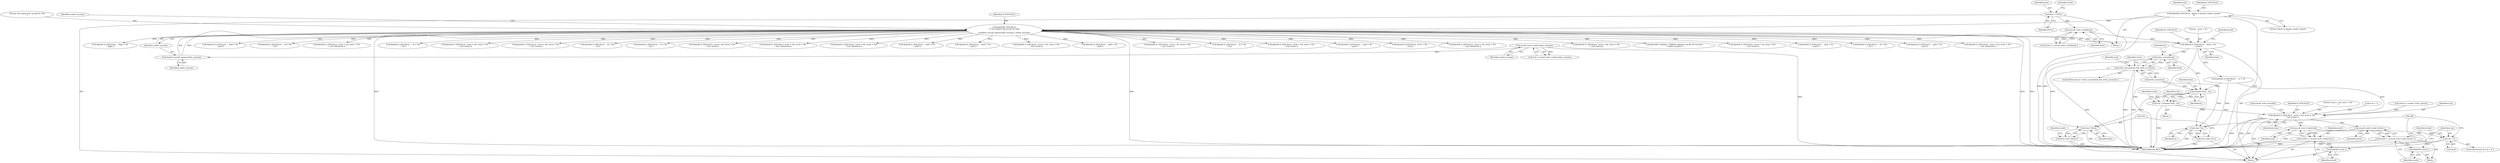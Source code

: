 digraph "0_htcondor_5e5571d1a431eb3c61977b6dd6ec90186ef79867_4@API" {
"1001246" [label="(Call,write_access(from))"];
"1001225" [label="(Call,dprintf( D_SYSCALLS, \"  from = %s\n\", from ))"];
"1000224" [label="(Call,dprintf(D_SYSCALLS,\n\t\t\"Got request for syscall %s (%d)\n\",\n\t\tshadow_syscall_name(condor_sysnum), condor_sysnum))"];
"1000158" [label="(Call,dprintf(D_SYSCALLS, \"About to decode condor_sysnum\n\"))"];
"1000227" [label="(Call,shadow_syscall_name(condor_sysnum))"];
"1000163" [label="(Call,syscall_sock->code(condor_sysnum))"];
"1001221" [label="(Call,syscall_sock->code(from))"];
"1001216" [label="(Call,from = NULL)"];
"1001245" [label="(Call,write_access(from) && write_access(to))"];
"1001256" [label="(Call,rename( from , to))"];
"1001254" [label="(Call,rval = rename( from , to))"];
"1001273" [label="(Call,dprintf( D_SYSCALLS, \"\trval = %d, errno = %d\n\", rval, terrno ))"];
"1001281" [label="(Call,syscall_sock->code(rval))"];
"1001279" [label="(Call,result = ( syscall_sock->code(rval) ))"];
"1001283" [label="(Call,ASSERT( result ))"];
"1001286" [label="(Call,rval < 0)"];
"1001292" [label="(Call,syscall_sock->code( terrno ))"];
"1001290" [label="(Call,result = ( syscall_sock->code( terrno ) ))"];
"1001294" [label="(Call,ASSERT( result ))"];
"1001297" [label="(Call,(char *)to)"];
"1001296" [label="(Call,free( (char *)to ))"];
"1001301" [label="(Call,(char *)from)"];
"1001300" [label="(Call,free( (char *)from ))"];
"1001252" [label="(Identifier,errno)"];
"1000637" [label="(Call,dprintf( D_SYSCALLS, \"\trval = %d, errno = %d\n\", rval, terrno ))"];
"1001470" [label="(Call,dprintf( D_SYSCALLS, \"  path = %s\n\", path ))"];
"1001281" [label="(Call,syscall_sock->code(rval))"];
"1001217" [label="(Identifier,from)"];
"1000227" [label="(Call,shadow_syscall_name(condor_sysnum))"];
"1001279" [label="(Call,result = ( syscall_sock->code(rval) ))"];
"1001291" [label="(Identifier,result)"];
"1001303" [label="(Identifier,from)"];
"1001294" [label="(Call,ASSERT( result ))"];
"1001339" [label="(Call,dprintf( D_SYSCALLS, \"\trval = %d, errno = %d\n\", rval, terrno ))"];
"1001227" [label="(Literal,\"  from = %s\n\")"];
"1001300" [label="(Call,free( (char *)from ))"];
"1001274" [label="(Identifier,D_SYSCALLS)"];
"1000793" [label="(Call,dprintf( D_SYSCALLS, \"  fd = %d\n\", fd ))"];
"1000161" [label="(Call,rval = syscall_sock->code(condor_sysnum))"];
"1000374" [label="(Call,dprintf( D_SYSCALLS, \"\trval = %d, errno = %d\n\", rval, terrno ))"];
"1001246" [label="(Call,write_access(from))"];
"1001216" [label="(Call,from = NULL)"];
"1000107" [label="(Block,)"];
"1001292" [label="(Call,syscall_sock->code( terrno ))"];
"1001247" [label="(Identifier,from)"];
"1001254" [label="(Call,rval = rename( from , to))"];
"1001221" [label="(Call,syscall_sock->code(from))"];
"1002289" [label="(Call,dprintf( D_SYSCALLS, \"  path = %s\n\", path ))"];
"1001682" [label="(Call,dprintf( D_SYSCALLS, \"\trval = %d\n\", rval ))"];
"1001275" [label="(Literal,\"\trval = %d, errno = %d\n\")"];
"1001288" [label="(Literal,0)"];
"1001220" [label="(Identifier,result)"];
"1001623" [label="(Call,dprintf( D_SYSCALLS, \"\trval = %d, errno = %d\n\", rval, (int)terrno ))"];
"1001289" [label="(Block,)"];
"1001305" [label="(Identifier,result)"];
"1000589" [label="(Call,dprintf( D_SYSCALLS, \"\trval = %d, errno = %d\n\", rval, terrno ))"];
"1002463" [label="(Call,dprintf(D_ALWAYS, \"ERROR: unknown syscall %d received\n\", condor_sysnum ))"];
"1000441" [label="(Call,dprintf( D_SYSCALLS, \"\trval = %d, errno = %d\n\", rval, terrno ))"];
"1001295" [label="(Identifier,result)"];
"1001141" [label="(Call,dprintf( D_SYSCALLS, \"  path = %s\n\", path ))"];
"1000225" [label="(Identifier,D_SYSCALLS)"];
"1001282" [label="(Identifier,rval)"];
"1001286" [label="(Call,rval < 0)"];
"1000162" [label="(Identifier,rval)"];
"1001290" [label="(Call,result = ( syscall_sock->code( terrno ) ))"];
"1001261" [label="(Call,rval = -1)"];
"1001287" [label="(Identifier,rval)"];
"1001284" [label="(Identifier,result)"];
"1001299" [label="(Identifier,to)"];
"1001280" [label="(Identifier,result)"];
"1001262" [label="(Identifier,rval)"];
"1000160" [label="(Literal,\"About to decode condor_sysnum\n\")"];
"1000164" [label="(Identifier,condor_sysnum)"];
"1001228" [label="(Identifier,from)"];
"1001283" [label="(Call,ASSERT( result ))"];
"1001301" [label="(Call,(char *)from)"];
"1001055" [label="(Call,dprintf( D_SYSCALLS, \"  fd = %d\n\", fd ))"];
"1001268" [label="(Call,terrno = (condor_errno_t)errno)"];
"1002373" [label="(Call,dprintf( D_SYSCALLS, \"  path = %s\n\", path ))"];
"1001730" [label="(Call,dprintf( D_SYSCALLS, \"\trval = %d, errno = %d\n\", rval, (int)terrno ))"];
"1000677" [label="(Call,dprintf( D_SYSCALLS, \"  flags = %d\n\", flags ))"];
"1002472" [label="(MethodReturn,RET)"];
"1001219" [label="(Call,result = ( syscall_sock->code(from) ))"];
"1001222" [label="(Identifier,from)"];
"1001248" [label="(Call,write_access(to))"];
"1001296" [label="(Call,free( (char *)to ))"];
"1001380" [label="(Call,dprintf( D_SYSCALLS, \"  path = %s\n\", path ))"];
"1000853" [label="(Call,dprintf( D_SYSCALLS, \"  fd = %d\n\", fd ))"];
"1001885" [label="(Call,dprintf( D_SYSCALLS, \"\trval = %d, errno = %d\n\", rval, (int)terrno ))"];
"1000226" [label="(Literal,\"Got request for syscall %s (%d)\n\")"];
"1001256" [label="(Call,rename( from , to))"];
"1001225" [label="(Call,dprintf( D_SYSCALLS, \"  from = %s\n\", from ))"];
"1000159" [label="(Identifier,D_SYSCALLS)"];
"1000955" [label="(Call,dprintf( D_SYSCALLS, \"  fd = %d\n\", fd ))"];
"1001277" [label="(Identifier,terrno)"];
"1001245" [label="(Call,write_access(from) && write_access(to))"];
"1001250" [label="(Block,)"];
"1000530" [label="(Call,dprintf( D_SYSCALLS, \"\trval = %d, errno = %d\n\", rval, terrno ))"];
"1001235" [label="(Call,dprintf( D_SYSCALLS, \"  to = %s\n\", to ))"];
"1000319" [label="(Call,dprintf( D_SYSCALLS, \"\trval = %d, errno = %d\n\", rval, terrno ))"];
"1000231" [label="(Identifier,condor_sysnum)"];
"1002018" [label="(Call,dprintf( D_SYSCALLS, \"  fd = %d\n\", fd ))"];
"1001249" [label="(Identifier,to)"];
"1000158" [label="(Call,dprintf(D_SYSCALLS, \"About to decode condor_sysnum\n\"))"];
"1001257" [label="(Identifier,from)"];
"1001285" [label="(ControlStructure,if( rval < 0 ))"];
"1001542" [label="(Call,dprintf( D_SYSCALLS, \"  fs = %d\n\", fd ))"];
"1000228" [label="(Identifier,condor_sysnum)"];
"1000261" [label="(Call,dprintf( D_SYSCALLS, \"\trval = %d, errno = %d\n\", rval, terrno ))"];
"1001276" [label="(Identifier,rval)"];
"1001278" [label="(Call,syscall_sock->encode())"];
"1000229" [label="(Identifier,condor_sysnum)"];
"1000163" [label="(Call,syscall_sock->code(condor_sysnum))"];
"1001258" [label="(Identifier,to)"];
"1001814" [label="(Call,dprintf( D_SYSCALLS, \"\trval = %d, errno = %d\n\", rval, (int)terrno ))"];
"1000224" [label="(Call,dprintf(D_SYSCALLS,\n\t\t\"Got request for syscall %s (%d)\n\",\n\t\tshadow_syscall_name(condor_sysnum), condor_sysnum))"];
"1001230" [label="(Identifier,result)"];
"1001961" [label="(Call,dprintf( D_SYSCALLS, \"\trval = %d, errno = %d\n\", rval, (int)terrno ))"];
"1001293" [label="(Identifier,terrno)"];
"1002112" [label="(Call,dprintf( D_SYSCALLS, \"  path = %s\n\", path ))"];
"1001273" [label="(Call,dprintf( D_SYSCALLS, \"\trval = %d, errno = %d\n\", rval, terrno ))"];
"1001226" [label="(Identifier,D_SYSCALLS)"];
"1001218" [label="(Identifier,NULL)"];
"1001297" [label="(Call,(char *)to)"];
"1002215" [label="(Call,dprintf( D_SYSCALLS, \"  path = %s\n\", path ))"];
"1001210" [label="(Block,)"];
"1001255" [label="(Identifier,rval)"];
"1001269" [label="(Identifier,terrno)"];
"1001244" [label="(ControlStructure,if ( write_access(from) && write_access(to) ))"];
"1001246" -> "1001245"  [label="AST: "];
"1001246" -> "1001247"  [label="CFG: "];
"1001247" -> "1001246"  [label="AST: "];
"1001249" -> "1001246"  [label="CFG: "];
"1001245" -> "1001246"  [label="CFG: "];
"1001246" -> "1001245"  [label="DDG: "];
"1001225" -> "1001246"  [label="DDG: "];
"1001246" -> "1001256"  [label="DDG: "];
"1001246" -> "1001301"  [label="DDG: "];
"1001225" -> "1001210"  [label="AST: "];
"1001225" -> "1001228"  [label="CFG: "];
"1001226" -> "1001225"  [label="AST: "];
"1001227" -> "1001225"  [label="AST: "];
"1001228" -> "1001225"  [label="AST: "];
"1001230" -> "1001225"  [label="CFG: "];
"1001225" -> "1002472"  [label="DDG: "];
"1000224" -> "1001225"  [label="DDG: "];
"1001221" -> "1001225"  [label="DDG: "];
"1001225" -> "1001235"  [label="DDG: "];
"1000224" -> "1000107"  [label="AST: "];
"1000224" -> "1000229"  [label="CFG: "];
"1000225" -> "1000224"  [label="AST: "];
"1000226" -> "1000224"  [label="AST: "];
"1000227" -> "1000224"  [label="AST: "];
"1000229" -> "1000224"  [label="AST: "];
"1000231" -> "1000224"  [label="CFG: "];
"1000224" -> "1002472"  [label="DDG: "];
"1000224" -> "1002472"  [label="DDG: "];
"1000224" -> "1002472"  [label="DDG: "];
"1000224" -> "1002472"  [label="DDG: "];
"1000158" -> "1000224"  [label="DDG: "];
"1000227" -> "1000224"  [label="DDG: "];
"1000224" -> "1000261"  [label="DDG: "];
"1000224" -> "1000319"  [label="DDG: "];
"1000224" -> "1000374"  [label="DDG: "];
"1000224" -> "1000441"  [label="DDG: "];
"1000224" -> "1000530"  [label="DDG: "];
"1000224" -> "1000589"  [label="DDG: "];
"1000224" -> "1000637"  [label="DDG: "];
"1000224" -> "1000677"  [label="DDG: "];
"1000224" -> "1000793"  [label="DDG: "];
"1000224" -> "1000853"  [label="DDG: "];
"1000224" -> "1000955"  [label="DDG: "];
"1000224" -> "1001055"  [label="DDG: "];
"1000224" -> "1001141"  [label="DDG: "];
"1000224" -> "1001339"  [label="DDG: "];
"1000224" -> "1001380"  [label="DDG: "];
"1000224" -> "1001470"  [label="DDG: "];
"1000224" -> "1001542"  [label="DDG: "];
"1000224" -> "1001623"  [label="DDG: "];
"1000224" -> "1001682"  [label="DDG: "];
"1000224" -> "1001730"  [label="DDG: "];
"1000224" -> "1001814"  [label="DDG: "];
"1000224" -> "1001885"  [label="DDG: "];
"1000224" -> "1001961"  [label="DDG: "];
"1000224" -> "1002018"  [label="DDG: "];
"1000224" -> "1002112"  [label="DDG: "];
"1000224" -> "1002215"  [label="DDG: "];
"1000224" -> "1002289"  [label="DDG: "];
"1000224" -> "1002373"  [label="DDG: "];
"1000224" -> "1002463"  [label="DDG: "];
"1000158" -> "1000107"  [label="AST: "];
"1000158" -> "1000160"  [label="CFG: "];
"1000159" -> "1000158"  [label="AST: "];
"1000160" -> "1000158"  [label="AST: "];
"1000162" -> "1000158"  [label="CFG: "];
"1000158" -> "1002472"  [label="DDG: "];
"1000158" -> "1002472"  [label="DDG: "];
"1000227" -> "1000228"  [label="CFG: "];
"1000228" -> "1000227"  [label="AST: "];
"1000229" -> "1000227"  [label="CFG: "];
"1000163" -> "1000227"  [label="DDG: "];
"1000163" -> "1000161"  [label="AST: "];
"1000163" -> "1000164"  [label="CFG: "];
"1000164" -> "1000163"  [label="AST: "];
"1000161" -> "1000163"  [label="CFG: "];
"1000163" -> "1002472"  [label="DDG: "];
"1000163" -> "1000161"  [label="DDG: "];
"1001221" -> "1001219"  [label="AST: "];
"1001221" -> "1001222"  [label="CFG: "];
"1001222" -> "1001221"  [label="AST: "];
"1001219" -> "1001221"  [label="CFG: "];
"1001221" -> "1001219"  [label="DDG: "];
"1001216" -> "1001221"  [label="DDG: "];
"1001216" -> "1001210"  [label="AST: "];
"1001216" -> "1001218"  [label="CFG: "];
"1001217" -> "1001216"  [label="AST: "];
"1001218" -> "1001216"  [label="AST: "];
"1001220" -> "1001216"  [label="CFG: "];
"1001216" -> "1002472"  [label="DDG: "];
"1001245" -> "1001244"  [label="AST: "];
"1001245" -> "1001248"  [label="CFG: "];
"1001248" -> "1001245"  [label="AST: "];
"1001252" -> "1001245"  [label="CFG: "];
"1001262" -> "1001245"  [label="CFG: "];
"1001245" -> "1002472"  [label="DDG: "];
"1001245" -> "1002472"  [label="DDG: "];
"1001245" -> "1002472"  [label="DDG: "];
"1001248" -> "1001245"  [label="DDG: "];
"1001256" -> "1001254"  [label="AST: "];
"1001256" -> "1001258"  [label="CFG: "];
"1001257" -> "1001256"  [label="AST: "];
"1001258" -> "1001256"  [label="AST: "];
"1001254" -> "1001256"  [label="CFG: "];
"1001256" -> "1001254"  [label="DDG: "];
"1001256" -> "1001254"  [label="DDG: "];
"1001235" -> "1001256"  [label="DDG: "];
"1001248" -> "1001256"  [label="DDG: "];
"1001256" -> "1001297"  [label="DDG: "];
"1001256" -> "1001301"  [label="DDG: "];
"1001254" -> "1001250"  [label="AST: "];
"1001255" -> "1001254"  [label="AST: "];
"1001269" -> "1001254"  [label="CFG: "];
"1001254" -> "1002472"  [label="DDG: "];
"1001254" -> "1001273"  [label="DDG: "];
"1001273" -> "1001210"  [label="AST: "];
"1001273" -> "1001277"  [label="CFG: "];
"1001274" -> "1001273"  [label="AST: "];
"1001275" -> "1001273"  [label="AST: "];
"1001276" -> "1001273"  [label="AST: "];
"1001277" -> "1001273"  [label="AST: "];
"1001278" -> "1001273"  [label="CFG: "];
"1001273" -> "1002472"  [label="DDG: "];
"1001273" -> "1002472"  [label="DDG: "];
"1001273" -> "1002472"  [label="DDG: "];
"1001235" -> "1001273"  [label="DDG: "];
"1001261" -> "1001273"  [label="DDG: "];
"1001268" -> "1001273"  [label="DDG: "];
"1001273" -> "1001281"  [label="DDG: "];
"1001273" -> "1001292"  [label="DDG: "];
"1001281" -> "1001279"  [label="AST: "];
"1001281" -> "1001282"  [label="CFG: "];
"1001282" -> "1001281"  [label="AST: "];
"1001279" -> "1001281"  [label="CFG: "];
"1001281" -> "1001279"  [label="DDG: "];
"1001281" -> "1001286"  [label="DDG: "];
"1001279" -> "1001210"  [label="AST: "];
"1001280" -> "1001279"  [label="AST: "];
"1001284" -> "1001279"  [label="CFG: "];
"1001279" -> "1002472"  [label="DDG: "];
"1001279" -> "1001283"  [label="DDG: "];
"1001283" -> "1001210"  [label="AST: "];
"1001283" -> "1001284"  [label="CFG: "];
"1001284" -> "1001283"  [label="AST: "];
"1001287" -> "1001283"  [label="CFG: "];
"1001286" -> "1001285"  [label="AST: "];
"1001286" -> "1001288"  [label="CFG: "];
"1001287" -> "1001286"  [label="AST: "];
"1001288" -> "1001286"  [label="AST: "];
"1001291" -> "1001286"  [label="CFG: "];
"1001298" -> "1001286"  [label="CFG: "];
"1001286" -> "1002472"  [label="DDG: "];
"1001286" -> "1002472"  [label="DDG: "];
"1001292" -> "1001290"  [label="AST: "];
"1001292" -> "1001293"  [label="CFG: "];
"1001293" -> "1001292"  [label="AST: "];
"1001290" -> "1001292"  [label="CFG: "];
"1001292" -> "1002472"  [label="DDG: "];
"1001292" -> "1001290"  [label="DDG: "];
"1001290" -> "1001289"  [label="AST: "];
"1001291" -> "1001290"  [label="AST: "];
"1001295" -> "1001290"  [label="CFG: "];
"1001290" -> "1002472"  [label="DDG: "];
"1001290" -> "1001294"  [label="DDG: "];
"1001294" -> "1001289"  [label="AST: "];
"1001294" -> "1001295"  [label="CFG: "];
"1001295" -> "1001294"  [label="AST: "];
"1001298" -> "1001294"  [label="CFG: "];
"1001297" -> "1001296"  [label="AST: "];
"1001297" -> "1001299"  [label="CFG: "];
"1001298" -> "1001297"  [label="AST: "];
"1001299" -> "1001297"  [label="AST: "];
"1001296" -> "1001297"  [label="CFG: "];
"1001297" -> "1002472"  [label="DDG: "];
"1001297" -> "1001296"  [label="DDG: "];
"1001235" -> "1001297"  [label="DDG: "];
"1001248" -> "1001297"  [label="DDG: "];
"1001296" -> "1001210"  [label="AST: "];
"1001302" -> "1001296"  [label="CFG: "];
"1001296" -> "1002472"  [label="DDG: "];
"1001301" -> "1001300"  [label="AST: "];
"1001301" -> "1001303"  [label="CFG: "];
"1001302" -> "1001301"  [label="AST: "];
"1001303" -> "1001301"  [label="AST: "];
"1001300" -> "1001301"  [label="CFG: "];
"1001301" -> "1002472"  [label="DDG: "];
"1001301" -> "1001300"  [label="DDG: "];
"1001300" -> "1001210"  [label="AST: "];
"1001305" -> "1001300"  [label="CFG: "];
"1001300" -> "1002472"  [label="DDG: "];
}
